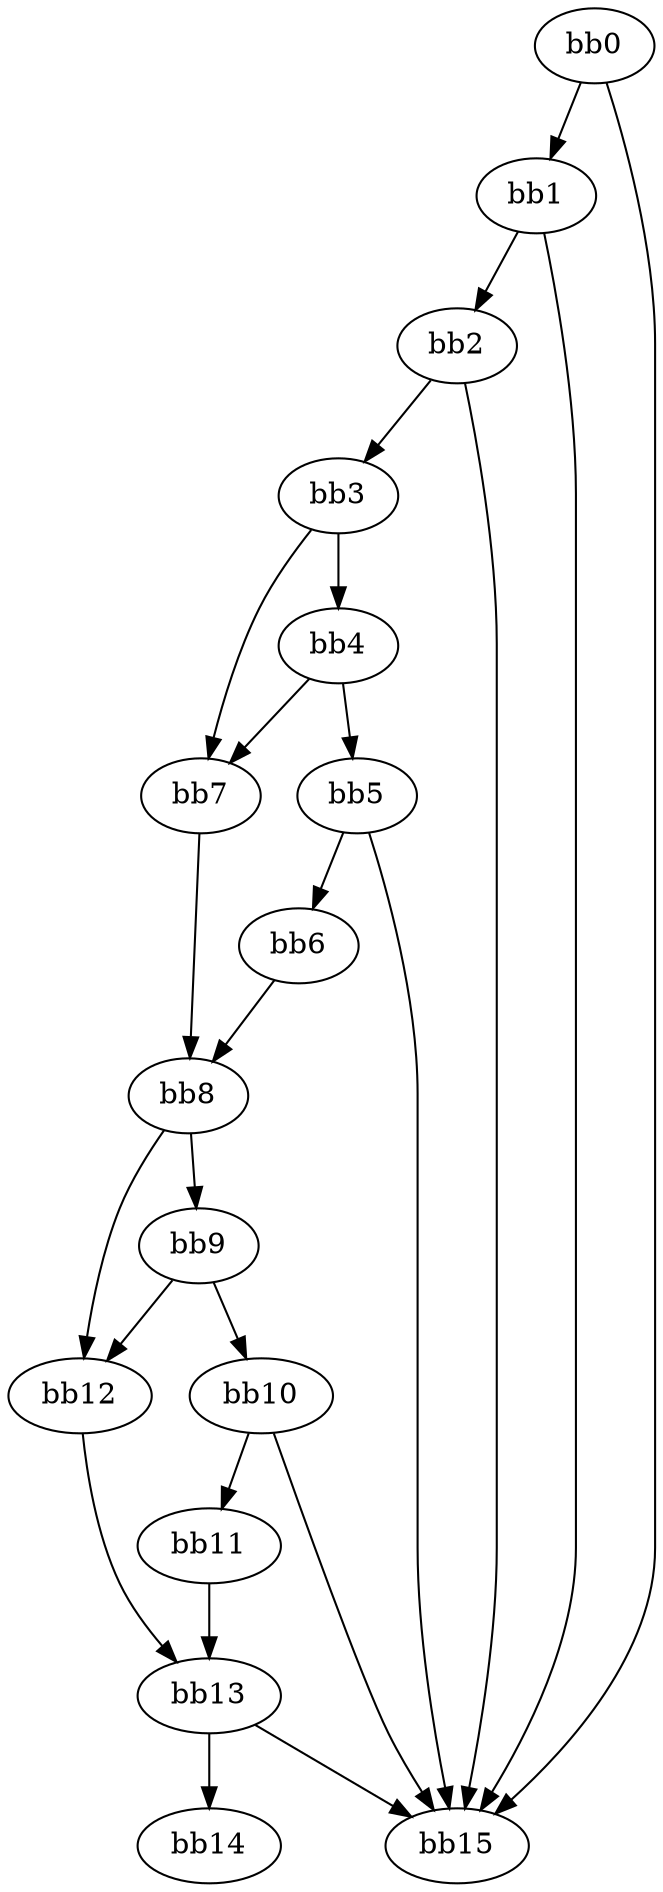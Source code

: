 digraph {
    0 [ label = "bb0\l" ]
    1 [ label = "bb1\l" ]
    2 [ label = "bb2\l" ]
    3 [ label = "bb3\l" ]
    4 [ label = "bb4\l" ]
    5 [ label = "bb5\l" ]
    6 [ label = "bb6\l" ]
    7 [ label = "bb7\l" ]
    8 [ label = "bb8\l" ]
    9 [ label = "bb9\l" ]
    10 [ label = "bb10\l" ]
    11 [ label = "bb11\l" ]
    12 [ label = "bb12\l" ]
    13 [ label = "bb13\l" ]
    14 [ label = "bb14\l" ]
    15 [ label = "bb15\l" ]
    0 -> 1 [ ]
    0 -> 15 [ ]
    1 -> 2 [ ]
    1 -> 15 [ ]
    2 -> 3 [ ]
    2 -> 15 [ ]
    3 -> 4 [ ]
    3 -> 7 [ ]
    4 -> 5 [ ]
    4 -> 7 [ ]
    5 -> 6 [ ]
    5 -> 15 [ ]
    6 -> 8 [ ]
    7 -> 8 [ ]
    8 -> 9 [ ]
    8 -> 12 [ ]
    9 -> 10 [ ]
    9 -> 12 [ ]
    10 -> 11 [ ]
    10 -> 15 [ ]
    11 -> 13 [ ]
    12 -> 13 [ ]
    13 -> 14 [ ]
    13 -> 15 [ ]
}

